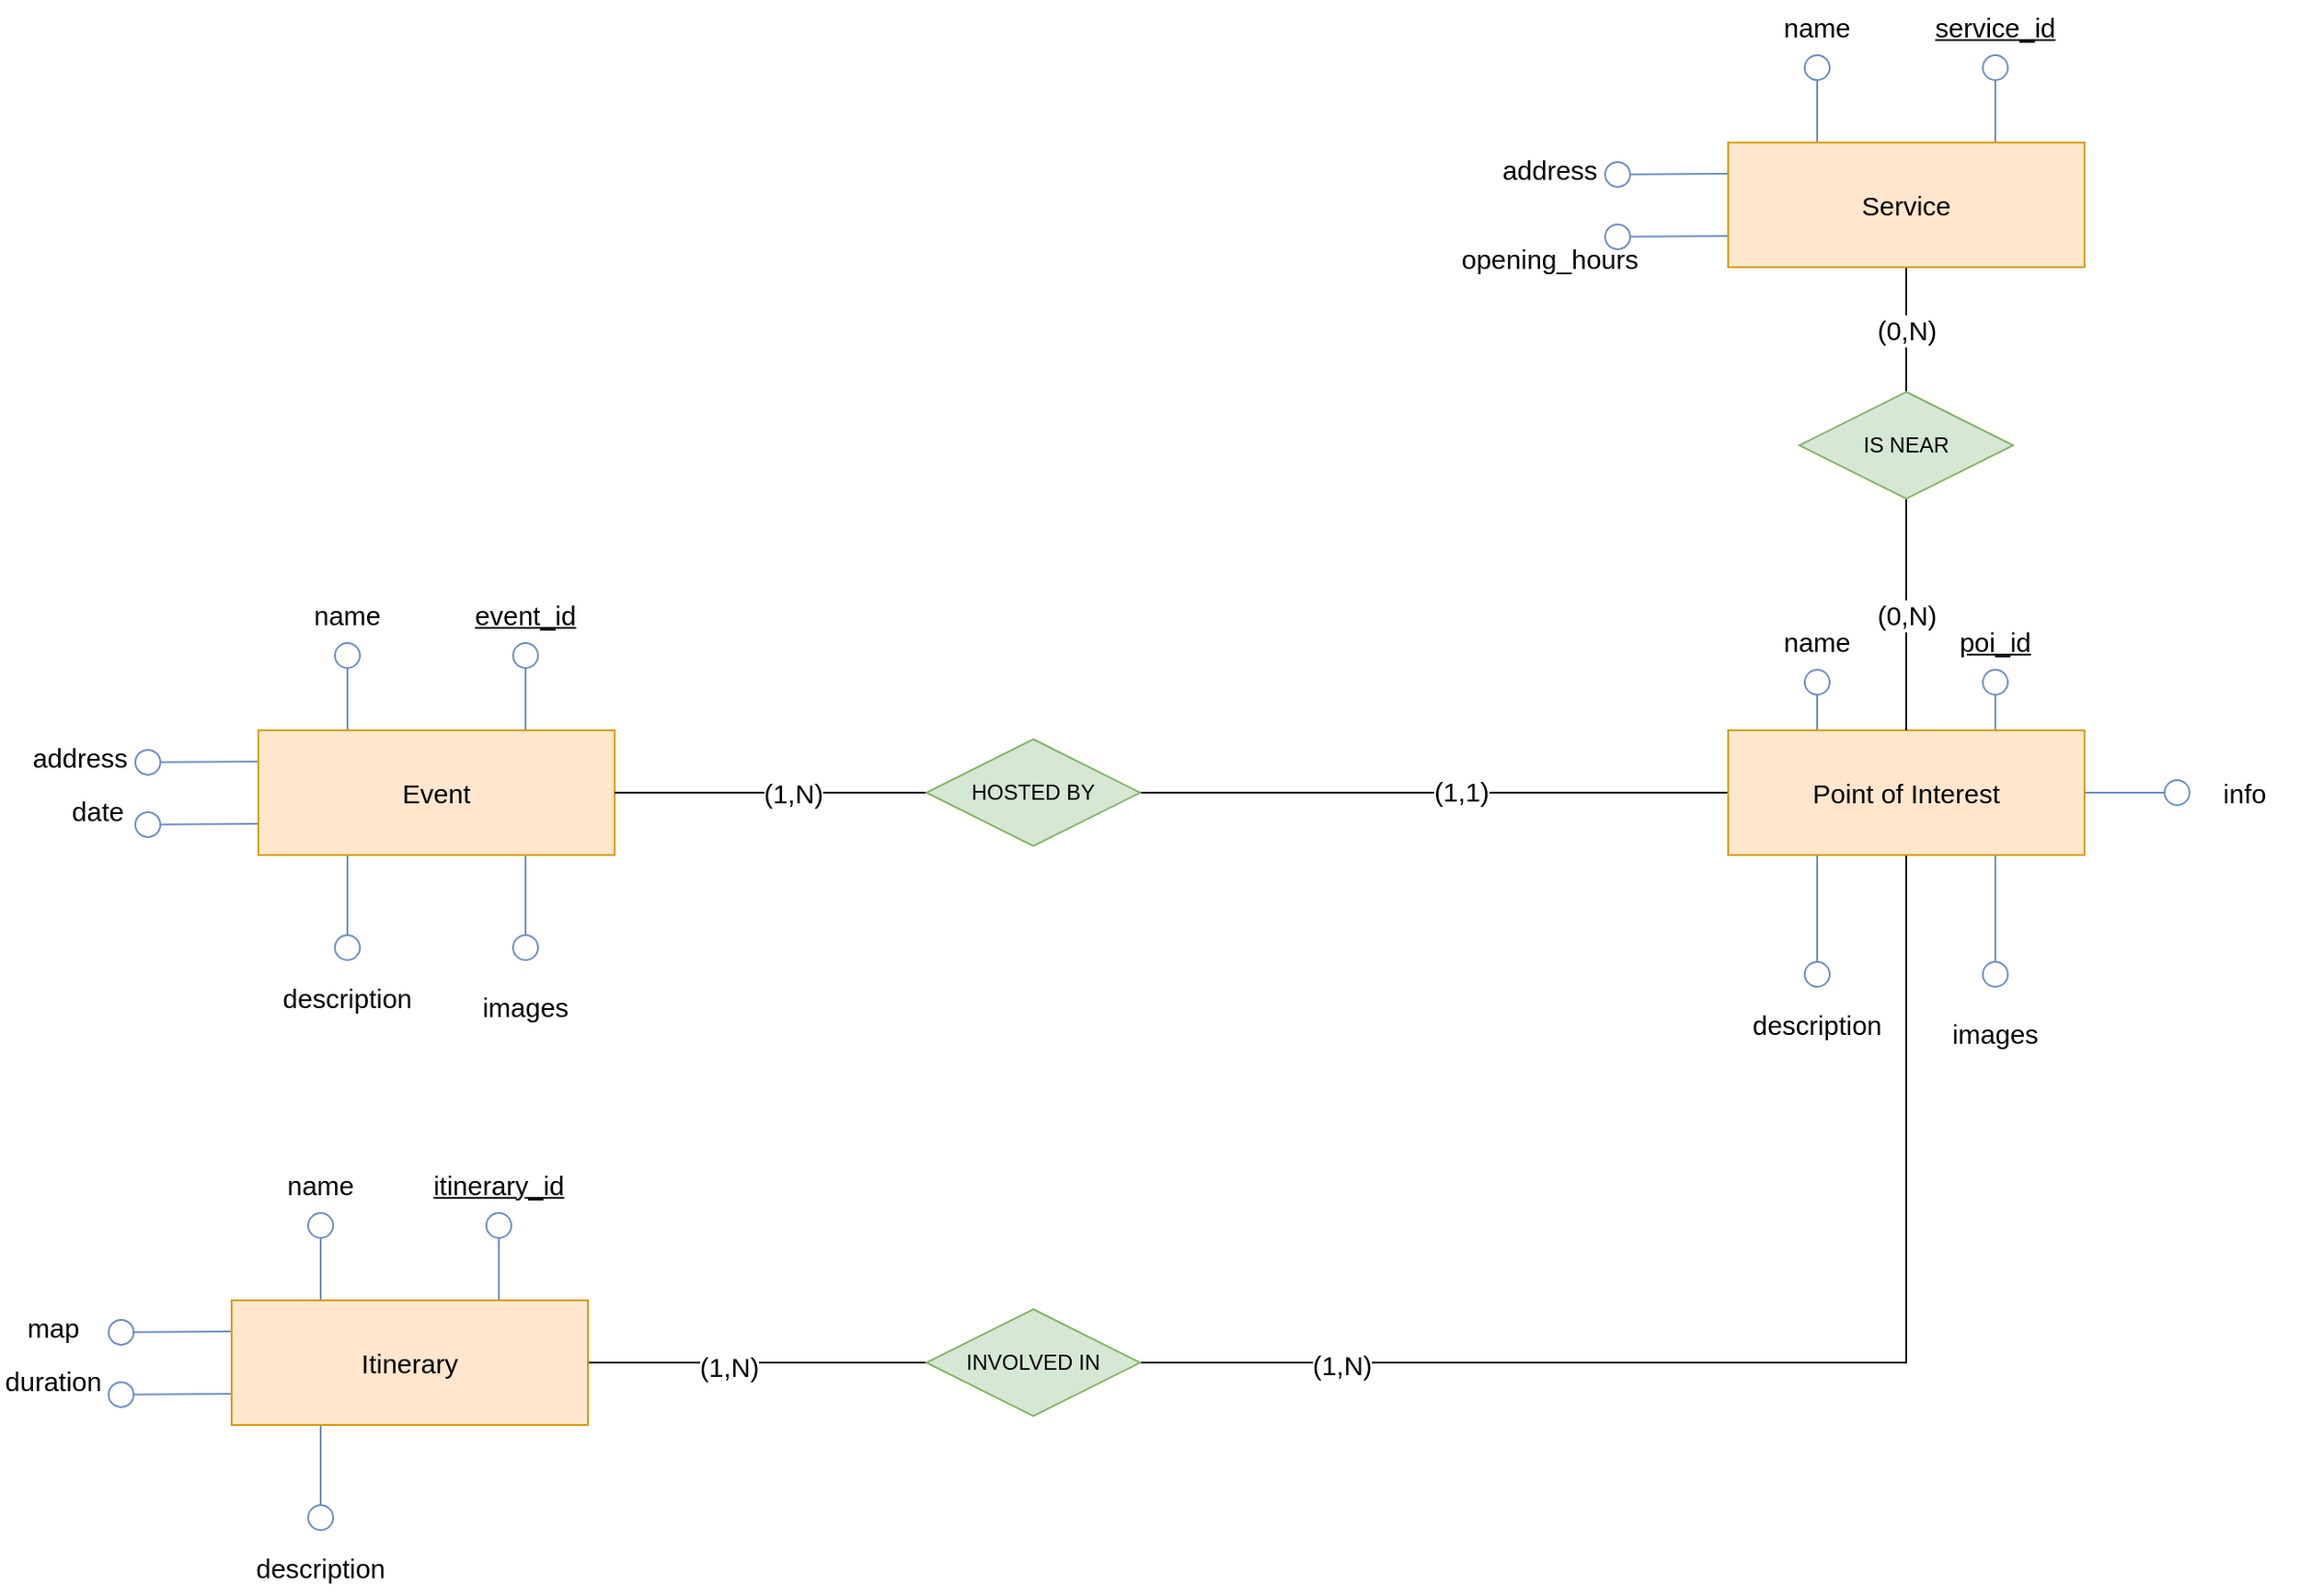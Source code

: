 <mxfile version="17.4.5" type="device"><diagram id="R2lEEEUBdFMjLlhIrx00" name="Page-1"><mxGraphModel dx="1891" dy="2072" grid="1" gridSize="10" guides="1" tooltips="1" connect="1" arrows="1" fold="1" page="1" pageScale="1" pageWidth="850" pageHeight="1100" math="0" shadow="0" extFonts="Permanent Marker^https://fonts.googleapis.com/css?family=Permanent+Marker"><root><mxCell id="0"/><mxCell id="1" parent="0"/><mxCell id="wb2QuPCKxwqXb3IEslh0-8" style="edgeStyle=none;rounded=0;orthogonalLoop=1;jettySize=auto;html=1;exitX=0;exitY=0.75;exitDx=0;exitDy=0;endArrow=circle;endFill=0;fillColor=#dae8fc;strokeColor=#6C8EBF;" edge="1" parent="1" source="Qjl021uiH8Wr9AbXH8u--1"><mxGeometry relative="1" as="geometry"><mxPoint x="115" y="413" as="targetPoint"/></mxGeometry></mxCell><mxCell id="wb2QuPCKxwqXb3IEslh0-11" style="edgeStyle=none;rounded=0;orthogonalLoop=1;jettySize=auto;html=1;exitX=0.75;exitY=0;exitDx=0;exitDy=0;endArrow=circle;endFill=0;strokeColor=#6C8EBF;" edge="1" parent="1" source="Qjl021uiH8Wr9AbXH8u--1"><mxGeometry relative="1" as="geometry"><mxPoint x="335" y="310" as="targetPoint"/></mxGeometry></mxCell><mxCell id="wb2QuPCKxwqXb3IEslh0-13" style="edgeStyle=none;rounded=0;orthogonalLoop=1;jettySize=auto;html=1;exitX=0.25;exitY=0;exitDx=0;exitDy=0;endArrow=circle;endFill=0;strokeColor=#6C8EBF;" edge="1" parent="1" source="Qjl021uiH8Wr9AbXH8u--1"><mxGeometry relative="1" as="geometry"><mxPoint x="235" y="310" as="targetPoint"/></mxGeometry></mxCell><mxCell id="wb2QuPCKxwqXb3IEslh0-15" style="edgeStyle=none;rounded=0;orthogonalLoop=1;jettySize=auto;html=1;exitX=0;exitY=0.25;exitDx=0;exitDy=0;endArrow=circle;endFill=0;strokeColor=#6C8EBF;" edge="1" parent="1" source="Qjl021uiH8Wr9AbXH8u--1"><mxGeometry relative="1" as="geometry"><mxPoint x="115" y="378" as="targetPoint"/></mxGeometry></mxCell><mxCell id="wb2QuPCKxwqXb3IEslh0-17" style="edgeStyle=none;rounded=0;orthogonalLoop=1;jettySize=auto;html=1;exitX=0.25;exitY=1;exitDx=0;exitDy=0;fontSize=15;endArrow=circle;endFill=0;strokeColor=#6C8EBF;" edge="1" parent="1" source="Qjl021uiH8Wr9AbXH8u--1"><mxGeometry relative="1" as="geometry"><mxPoint x="235" y="490" as="targetPoint"/></mxGeometry></mxCell><mxCell id="wb2QuPCKxwqXb3IEslh0-19" style="edgeStyle=none;rounded=0;orthogonalLoop=1;jettySize=auto;html=1;exitX=0.75;exitY=1;exitDx=0;exitDy=0;fontSize=15;endArrow=circle;endFill=0;strokeColor=#6C8EBF;" edge="1" parent="1" source="Qjl021uiH8Wr9AbXH8u--1"><mxGeometry relative="1" as="geometry"><mxPoint x="335" y="490" as="targetPoint"/></mxGeometry></mxCell><mxCell id="Qjl021uiH8Wr9AbXH8u--1" value="&lt;font style=&quot;font-size: 15px&quot;&gt;Event&lt;/font&gt;" style="rounded=0;whiteSpace=wrap;html=1;fillColor=#ffe6cc;strokeColor=#d79b00;" parent="1" vertex="1"><mxGeometry x="185" y="360" width="200" height="70" as="geometry"/></mxCell><mxCell id="Qjl021uiH8Wr9AbXH8u--11" style="edgeStyle=orthogonalEdgeStyle;rounded=0;orthogonalLoop=1;jettySize=auto;html=1;exitX=1;exitY=0.5;exitDx=0;exitDy=0;entryX=0;entryY=0.5;entryDx=0;entryDy=0;fontSize=15;endArrow=none;endFill=0;" parent="1" source="wb2QuPCKxwqXb3IEslh0-27" target="Qjl021uiH8Wr9AbXH8u--8" edge="1"><mxGeometry relative="1" as="geometry"/></mxCell><mxCell id="wb2QuPCKxwqXb3IEslh0-86" value="(1,N)" style="edgeLabel;html=1;align=center;verticalAlign=middle;resizable=0;points=[];fontSize=15;" vertex="1" connectable="0" parent="Qjl021uiH8Wr9AbXH8u--11"><mxGeometry x="-0.168" y="-2" relative="1" as="geometry"><mxPoint as="offset"/></mxGeometry></mxCell><mxCell id="Qjl021uiH8Wr9AbXH8u--9" style="edgeStyle=orthogonalEdgeStyle;rounded=0;orthogonalLoop=1;jettySize=auto;html=1;exitX=1;exitY=0.5;exitDx=0;exitDy=0;entryX=0;entryY=0.5;entryDx=0;entryDy=0;fontSize=15;endArrow=none;endFill=0;" parent="1" source="Qjl021uiH8Wr9AbXH8u--7" target="wb2QuPCKxwqXb3IEslh0-41" edge="1"><mxGeometry relative="1" as="geometry"/></mxCell><mxCell id="wb2QuPCKxwqXb3IEslh0-85" value="(1,1)" style="edgeLabel;html=1;align=center;verticalAlign=middle;resizable=0;points=[];fontSize=15;" vertex="1" connectable="0" parent="Qjl021uiH8Wr9AbXH8u--9"><mxGeometry x="0.091" y="1" relative="1" as="geometry"><mxPoint as="offset"/></mxGeometry></mxCell><mxCell id="Qjl021uiH8Wr9AbXH8u--10" style="edgeStyle=orthogonalEdgeStyle;rounded=0;orthogonalLoop=1;jettySize=auto;html=1;exitX=0;exitY=0.5;exitDx=0;exitDy=0;entryX=1;entryY=0.5;entryDx=0;entryDy=0;fontSize=15;endArrow=none;endFill=0;" parent="1" source="Qjl021uiH8Wr9AbXH8u--7" target="Qjl021uiH8Wr9AbXH8u--1" edge="1"><mxGeometry relative="1" as="geometry"/></mxCell><mxCell id="wb2QuPCKxwqXb3IEslh0-84" value="(1,N)" style="edgeLabel;html=1;align=center;verticalAlign=middle;resizable=0;points=[];fontSize=15;" vertex="1" connectable="0" parent="Qjl021uiH8Wr9AbXH8u--10"><mxGeometry x="-0.143" y="3" relative="1" as="geometry"><mxPoint y="-3" as="offset"/></mxGeometry></mxCell><mxCell id="Qjl021uiH8Wr9AbXH8u--7" value="HOSTED BY" style="shape=rhombus;perimeter=rhombusPerimeter;whiteSpace=wrap;html=1;align=center;fillColor=#d5e8d4;strokeColor=#82b366;" parent="1" vertex="1"><mxGeometry x="560" y="365" width="120" height="60" as="geometry"/></mxCell><mxCell id="Qjl021uiH8Wr9AbXH8u--12" style="edgeStyle=orthogonalEdgeStyle;rounded=0;orthogonalLoop=1;jettySize=auto;html=1;exitX=1;exitY=0.5;exitDx=0;exitDy=0;entryX=0.5;entryY=1;entryDx=0;entryDy=0;fontSize=15;endArrow=none;endFill=0;" parent="1" source="Qjl021uiH8Wr9AbXH8u--8" target="wb2QuPCKxwqXb3IEslh0-41" edge="1"><mxGeometry relative="1" as="geometry"/></mxCell><mxCell id="wb2QuPCKxwqXb3IEslh0-87" value="(1,N)" style="edgeLabel;html=1;align=center;verticalAlign=middle;resizable=0;points=[];fontSize=15;" vertex="1" connectable="0" parent="Qjl021uiH8Wr9AbXH8u--12"><mxGeometry x="-0.684" y="-1" relative="1" as="geometry"><mxPoint as="offset"/></mxGeometry></mxCell><mxCell id="Qjl021uiH8Wr9AbXH8u--8" value="INVOLVED IN" style="shape=rhombus;perimeter=rhombusPerimeter;whiteSpace=wrap;html=1;align=center;fontSize=12;fillColor=#d5e8d4;strokeColor=#82b366;" parent="1" vertex="1"><mxGeometry x="560" y="685" width="120" height="60" as="geometry"/></mxCell><mxCell id="wb2QuPCKxwqXb3IEslh0-9" value="&lt;font style=&quot;font-size: 15px&quot;&gt;date&lt;/font&gt;" style="text;html=1;strokeColor=none;fillColor=none;align=center;verticalAlign=middle;whiteSpace=wrap;rounded=0;" vertex="1" parent="1"><mxGeometry x="65" y="390" width="60" height="30" as="geometry"/></mxCell><mxCell id="wb2QuPCKxwqXb3IEslh0-12" value="&lt;u style=&quot;font-size: 15px&quot;&gt;event_id&lt;/u&gt;" style="text;html=1;strokeColor=none;fillColor=none;align=center;verticalAlign=middle;whiteSpace=wrap;rounded=0;" vertex="1" parent="1"><mxGeometry x="305" y="280" width="60" height="30" as="geometry"/></mxCell><mxCell id="wb2QuPCKxwqXb3IEslh0-14" value="&lt;span style=&quot;font-size: 15px&quot;&gt;name&lt;/span&gt;" style="text;html=1;strokeColor=none;fillColor=none;align=center;verticalAlign=middle;whiteSpace=wrap;rounded=0;" vertex="1" parent="1"><mxGeometry x="205" y="280" width="60" height="30" as="geometry"/></mxCell><mxCell id="wb2QuPCKxwqXb3IEslh0-16" value="&lt;span style=&quot;font-size: 15px&quot;&gt;address&lt;/span&gt;" style="text;html=1;strokeColor=none;fillColor=none;align=center;verticalAlign=middle;whiteSpace=wrap;rounded=0;" vertex="1" parent="1"><mxGeometry x="55" y="360" width="60" height="30" as="geometry"/></mxCell><mxCell id="wb2QuPCKxwqXb3IEslh0-18" value="description" style="text;html=1;strokeColor=none;fillColor=none;align=center;verticalAlign=middle;whiteSpace=wrap;rounded=0;fontSize=15;" vertex="1" parent="1"><mxGeometry x="205" y="495" width="60" height="30" as="geometry"/></mxCell><mxCell id="wb2QuPCKxwqXb3IEslh0-20" value="images" style="text;html=1;strokeColor=none;fillColor=none;align=center;verticalAlign=middle;whiteSpace=wrap;rounded=0;fontSize=15;" vertex="1" parent="1"><mxGeometry x="305" y="500" width="60" height="30" as="geometry"/></mxCell><mxCell id="wb2QuPCKxwqXb3IEslh0-21" style="edgeStyle=none;rounded=0;orthogonalLoop=1;jettySize=auto;html=1;exitX=0;exitY=0.75;exitDx=0;exitDy=0;endArrow=circle;endFill=0;fillColor=#dae8fc;strokeColor=#6C8EBF;" edge="1" parent="1" source="wb2QuPCKxwqXb3IEslh0-27"><mxGeometry relative="1" as="geometry"><mxPoint x="100" y="733" as="targetPoint"/></mxGeometry></mxCell><mxCell id="wb2QuPCKxwqXb3IEslh0-22" style="edgeStyle=none;rounded=0;orthogonalLoop=1;jettySize=auto;html=1;exitX=0.75;exitY=0;exitDx=0;exitDy=0;endArrow=circle;endFill=0;strokeColor=#6C8EBF;" edge="1" parent="1" source="wb2QuPCKxwqXb3IEslh0-27"><mxGeometry relative="1" as="geometry"><mxPoint x="320" y="630" as="targetPoint"/></mxGeometry></mxCell><mxCell id="wb2QuPCKxwqXb3IEslh0-23" style="edgeStyle=none;rounded=0;orthogonalLoop=1;jettySize=auto;html=1;exitX=0.25;exitY=0;exitDx=0;exitDy=0;endArrow=circle;endFill=0;strokeColor=#6C8EBF;" edge="1" parent="1" source="wb2QuPCKxwqXb3IEslh0-27"><mxGeometry relative="1" as="geometry"><mxPoint x="220" y="630" as="targetPoint"/></mxGeometry></mxCell><mxCell id="wb2QuPCKxwqXb3IEslh0-24" style="edgeStyle=none;rounded=0;orthogonalLoop=1;jettySize=auto;html=1;exitX=0;exitY=0.25;exitDx=0;exitDy=0;endArrow=circle;endFill=0;strokeColor=#6C8EBF;" edge="1" parent="1" source="wb2QuPCKxwqXb3IEslh0-27"><mxGeometry relative="1" as="geometry"><mxPoint x="100" y="698" as="targetPoint"/></mxGeometry></mxCell><mxCell id="wb2QuPCKxwqXb3IEslh0-25" style="edgeStyle=none;rounded=0;orthogonalLoop=1;jettySize=auto;html=1;exitX=0.25;exitY=1;exitDx=0;exitDy=0;fontSize=15;endArrow=circle;endFill=0;strokeColor=#6C8EBF;" edge="1" parent="1" source="wb2QuPCKxwqXb3IEslh0-27"><mxGeometry relative="1" as="geometry"><mxPoint x="220" y="810" as="targetPoint"/></mxGeometry></mxCell><mxCell id="wb2QuPCKxwqXb3IEslh0-27" value="&lt;font style=&quot;font-size: 15px&quot;&gt;Itinerary&lt;/font&gt;" style="rounded=0;whiteSpace=wrap;html=1;fillColor=#ffe6cc;strokeColor=#d79b00;" vertex="1" parent="1"><mxGeometry x="170" y="680" width="200" height="70" as="geometry"/></mxCell><mxCell id="wb2QuPCKxwqXb3IEslh0-29" value="&lt;font style=&quot;font-size: 15px&quot;&gt;duration&lt;/font&gt;" style="text;html=1;strokeColor=none;fillColor=none;align=center;verticalAlign=middle;whiteSpace=wrap;rounded=0;" vertex="1" parent="1"><mxGeometry x="40" y="710" width="60" height="30" as="geometry"/></mxCell><mxCell id="wb2QuPCKxwqXb3IEslh0-30" value="&lt;u style=&quot;font-size: 15px&quot;&gt;itinerary_id&lt;/u&gt;" style="text;html=1;strokeColor=none;fillColor=none;align=center;verticalAlign=middle;whiteSpace=wrap;rounded=0;" vertex="1" parent="1"><mxGeometry x="290" y="600" width="60" height="30" as="geometry"/></mxCell><mxCell id="wb2QuPCKxwqXb3IEslh0-31" value="&lt;span style=&quot;font-size: 15px&quot;&gt;name&lt;/span&gt;" style="text;html=1;strokeColor=none;fillColor=none;align=center;verticalAlign=middle;whiteSpace=wrap;rounded=0;" vertex="1" parent="1"><mxGeometry x="190" y="600" width="60" height="30" as="geometry"/></mxCell><mxCell id="wb2QuPCKxwqXb3IEslh0-32" value="&lt;span style=&quot;font-size: 15px&quot;&gt;map&lt;/span&gt;" style="text;html=1;strokeColor=none;fillColor=none;align=center;verticalAlign=middle;whiteSpace=wrap;rounded=0;" vertex="1" parent="1"><mxGeometry x="40" y="680" width="60" height="30" as="geometry"/></mxCell><mxCell id="wb2QuPCKxwqXb3IEslh0-33" value="description" style="text;html=1;strokeColor=none;fillColor=none;align=center;verticalAlign=middle;whiteSpace=wrap;rounded=0;fontSize=15;" vertex="1" parent="1"><mxGeometry x="190" y="815" width="60" height="30" as="geometry"/></mxCell><mxCell id="wb2QuPCKxwqXb3IEslh0-36" style="edgeStyle=none;rounded=0;orthogonalLoop=1;jettySize=auto;html=1;exitX=0.75;exitY=0;exitDx=0;exitDy=0;endArrow=circle;endFill=0;strokeColor=#6C8EBF;" edge="1" parent="1" source="wb2QuPCKxwqXb3IEslh0-41"><mxGeometry relative="1" as="geometry"><mxPoint x="1160" y="325" as="targetPoint"/></mxGeometry></mxCell><mxCell id="wb2QuPCKxwqXb3IEslh0-37" style="edgeStyle=none;rounded=0;orthogonalLoop=1;jettySize=auto;html=1;exitX=0.25;exitY=0;exitDx=0;exitDy=0;endArrow=circle;endFill=0;strokeColor=#6C8EBF;" edge="1" parent="1" source="wb2QuPCKxwqXb3IEslh0-41"><mxGeometry relative="1" as="geometry"><mxPoint x="1060" y="325" as="targetPoint"/></mxGeometry></mxCell><mxCell id="wb2QuPCKxwqXb3IEslh0-39" style="edgeStyle=none;rounded=0;orthogonalLoop=1;jettySize=auto;html=1;exitX=0.25;exitY=1;exitDx=0;exitDy=0;fontSize=15;endArrow=circle;endFill=0;strokeColor=#6C8EBF;" edge="1" parent="1" source="wb2QuPCKxwqXb3IEslh0-41"><mxGeometry relative="1" as="geometry"><mxPoint x="1060" y="505" as="targetPoint"/></mxGeometry></mxCell><mxCell id="wb2QuPCKxwqXb3IEslh0-40" style="edgeStyle=none;rounded=0;orthogonalLoop=1;jettySize=auto;html=1;exitX=0.75;exitY=1;exitDx=0;exitDy=0;fontSize=15;endArrow=circle;endFill=0;strokeColor=#6C8EBF;" edge="1" parent="1" source="wb2QuPCKxwqXb3IEslh0-41"><mxGeometry relative="1" as="geometry"><mxPoint x="1160" y="505" as="targetPoint"/></mxGeometry></mxCell><mxCell id="wb2QuPCKxwqXb3IEslh0-49" style="edgeStyle=none;rounded=0;orthogonalLoop=1;jettySize=auto;html=1;exitX=1;exitY=0.5;exitDx=0;exitDy=0;fontSize=15;endArrow=circle;endFill=0;strokeColor=#6C8EBF;" edge="1" parent="1" source="wb2QuPCKxwqXb3IEslh0-41"><mxGeometry relative="1" as="geometry"><mxPoint x="1270" y="395" as="targetPoint"/></mxGeometry></mxCell><mxCell id="wb2QuPCKxwqXb3IEslh0-41" value="&lt;font style=&quot;font-size: 15px&quot;&gt;Point of Interest&lt;/font&gt;" style="rounded=0;whiteSpace=wrap;html=1;fillColor=#ffe6cc;strokeColor=#d79b00;" vertex="1" parent="1"><mxGeometry x="1010" y="360" width="200" height="70" as="geometry"/></mxCell><mxCell id="wb2QuPCKxwqXb3IEslh0-44" value="&lt;u style=&quot;font-size: 15px&quot;&gt;poi_id&lt;/u&gt;" style="text;html=1;strokeColor=none;fillColor=none;align=center;verticalAlign=middle;whiteSpace=wrap;rounded=0;" vertex="1" parent="1"><mxGeometry x="1130" y="295" width="60" height="30" as="geometry"/></mxCell><mxCell id="wb2QuPCKxwqXb3IEslh0-45" value="&lt;span style=&quot;font-size: 15px&quot;&gt;name&lt;/span&gt;" style="text;html=1;strokeColor=none;fillColor=none;align=center;verticalAlign=middle;whiteSpace=wrap;rounded=0;" vertex="1" parent="1"><mxGeometry x="1030" y="295" width="60" height="30" as="geometry"/></mxCell><mxCell id="wb2QuPCKxwqXb3IEslh0-46" value="&lt;span style=&quot;font-size: 15px&quot;&gt;info&lt;/span&gt;" style="text;html=1;strokeColor=none;fillColor=none;align=center;verticalAlign=middle;whiteSpace=wrap;rounded=0;" vertex="1" parent="1"><mxGeometry x="1270" y="380" width="60" height="30" as="geometry"/></mxCell><mxCell id="wb2QuPCKxwqXb3IEslh0-47" value="description" style="text;html=1;strokeColor=none;fillColor=none;align=center;verticalAlign=middle;whiteSpace=wrap;rounded=0;fontSize=15;" vertex="1" parent="1"><mxGeometry x="1030" y="510" width="60" height="30" as="geometry"/></mxCell><mxCell id="wb2QuPCKxwqXb3IEslh0-48" value="images" style="text;html=1;strokeColor=none;fillColor=none;align=center;verticalAlign=middle;whiteSpace=wrap;rounded=0;fontSize=15;" vertex="1" parent="1"><mxGeometry x="1130" y="515" width="60" height="30" as="geometry"/></mxCell><mxCell id="wb2QuPCKxwqXb3IEslh0-51" style="edgeStyle=none;rounded=0;orthogonalLoop=1;jettySize=auto;html=1;exitX=0;exitY=0.75;exitDx=0;exitDy=0;endArrow=circle;endFill=0;fillColor=#dae8fc;strokeColor=#6C8EBF;" edge="1" parent="1" source="wb2QuPCKxwqXb3IEslh0-57"><mxGeometry relative="1" as="geometry"><mxPoint x="940" y="83" as="targetPoint"/></mxGeometry></mxCell><mxCell id="wb2QuPCKxwqXb3IEslh0-52" style="edgeStyle=none;rounded=0;orthogonalLoop=1;jettySize=auto;html=1;exitX=0.75;exitY=0;exitDx=0;exitDy=0;endArrow=circle;endFill=0;strokeColor=#6C8EBF;" edge="1" parent="1" source="wb2QuPCKxwqXb3IEslh0-57"><mxGeometry relative="1" as="geometry"><mxPoint x="1160" y="-20" as="targetPoint"/></mxGeometry></mxCell><mxCell id="wb2QuPCKxwqXb3IEslh0-53" style="edgeStyle=none;rounded=0;orthogonalLoop=1;jettySize=auto;html=1;exitX=0.25;exitY=0;exitDx=0;exitDy=0;endArrow=circle;endFill=0;strokeColor=#6C8EBF;" edge="1" parent="1" source="wb2QuPCKxwqXb3IEslh0-57"><mxGeometry relative="1" as="geometry"><mxPoint x="1060" y="-20" as="targetPoint"/></mxGeometry></mxCell><mxCell id="wb2QuPCKxwqXb3IEslh0-54" style="edgeStyle=none;rounded=0;orthogonalLoop=1;jettySize=auto;html=1;exitX=0;exitY=0.25;exitDx=0;exitDy=0;endArrow=circle;endFill=0;strokeColor=#6C8EBF;" edge="1" parent="1" source="wb2QuPCKxwqXb3IEslh0-57"><mxGeometry relative="1" as="geometry"><mxPoint x="940" y="48" as="targetPoint"/></mxGeometry></mxCell><mxCell id="wb2QuPCKxwqXb3IEslh0-82" value="(0,N)" style="edgeStyle=none;rounded=0;orthogonalLoop=1;jettySize=auto;html=1;exitX=0.5;exitY=1;exitDx=0;exitDy=0;entryX=0.5;entryY=0;entryDx=0;entryDy=0;fontSize=15;endArrow=none;endFill=0;strokeColor=#000000;" edge="1" parent="1" source="wb2QuPCKxwqXb3IEslh0-57" target="wb2QuPCKxwqXb3IEslh0-81"><mxGeometry relative="1" as="geometry"/></mxCell><mxCell id="wb2QuPCKxwqXb3IEslh0-57" value="&lt;font style=&quot;font-size: 15px&quot;&gt;Service&lt;/font&gt;" style="rounded=0;whiteSpace=wrap;html=1;fillColor=#ffe6cc;strokeColor=#d79b00;" vertex="1" parent="1"><mxGeometry x="1010" y="30" width="200" height="70" as="geometry"/></mxCell><mxCell id="wb2QuPCKxwqXb3IEslh0-59" value="&lt;font style=&quot;font-size: 15px&quot;&gt;opening_hours&lt;/font&gt;" style="text;html=1;strokeColor=none;fillColor=none;align=center;verticalAlign=middle;whiteSpace=wrap;rounded=0;" vertex="1" parent="1"><mxGeometry x="880" y="80" width="60" height="30" as="geometry"/></mxCell><mxCell id="wb2QuPCKxwqXb3IEslh0-60" value="&lt;u style=&quot;font-size: 15px&quot;&gt;service_id&lt;/u&gt;" style="text;html=1;strokeColor=none;fillColor=none;align=center;verticalAlign=middle;whiteSpace=wrap;rounded=0;" vertex="1" parent="1"><mxGeometry x="1130" y="-50" width="60" height="30" as="geometry"/></mxCell><mxCell id="wb2QuPCKxwqXb3IEslh0-61" value="&lt;span style=&quot;font-size: 15px&quot;&gt;name&lt;/span&gt;" style="text;html=1;strokeColor=none;fillColor=none;align=center;verticalAlign=middle;whiteSpace=wrap;rounded=0;" vertex="1" parent="1"><mxGeometry x="1030" y="-50" width="60" height="30" as="geometry"/></mxCell><mxCell id="wb2QuPCKxwqXb3IEslh0-62" value="&lt;span style=&quot;font-size: 15px&quot;&gt;address&lt;/span&gt;" style="text;html=1;strokeColor=none;fillColor=none;align=center;verticalAlign=middle;whiteSpace=wrap;rounded=0;" vertex="1" parent="1"><mxGeometry x="880" y="30" width="60" height="30" as="geometry"/></mxCell><mxCell id="wb2QuPCKxwqXb3IEslh0-83" value="(0,N)" style="edgeStyle=none;rounded=0;orthogonalLoop=1;jettySize=auto;html=1;exitX=0.5;exitY=1;exitDx=0;exitDy=0;entryX=0.5;entryY=0;entryDx=0;entryDy=0;fontSize=15;endArrow=none;endFill=0;strokeColor=#000000;" edge="1" parent="1" source="wb2QuPCKxwqXb3IEslh0-81" target="wb2QuPCKxwqXb3IEslh0-41"><mxGeometry relative="1" as="geometry"/></mxCell><mxCell id="wb2QuPCKxwqXb3IEslh0-81" value="IS NEAR" style="shape=rhombus;perimeter=rhombusPerimeter;whiteSpace=wrap;html=1;align=center;fillColor=#d5e8d4;strokeColor=#82b366;" vertex="1" parent="1"><mxGeometry x="1050" y="170" width="120" height="60" as="geometry"/></mxCell></root></mxGraphModel></diagram></mxfile>